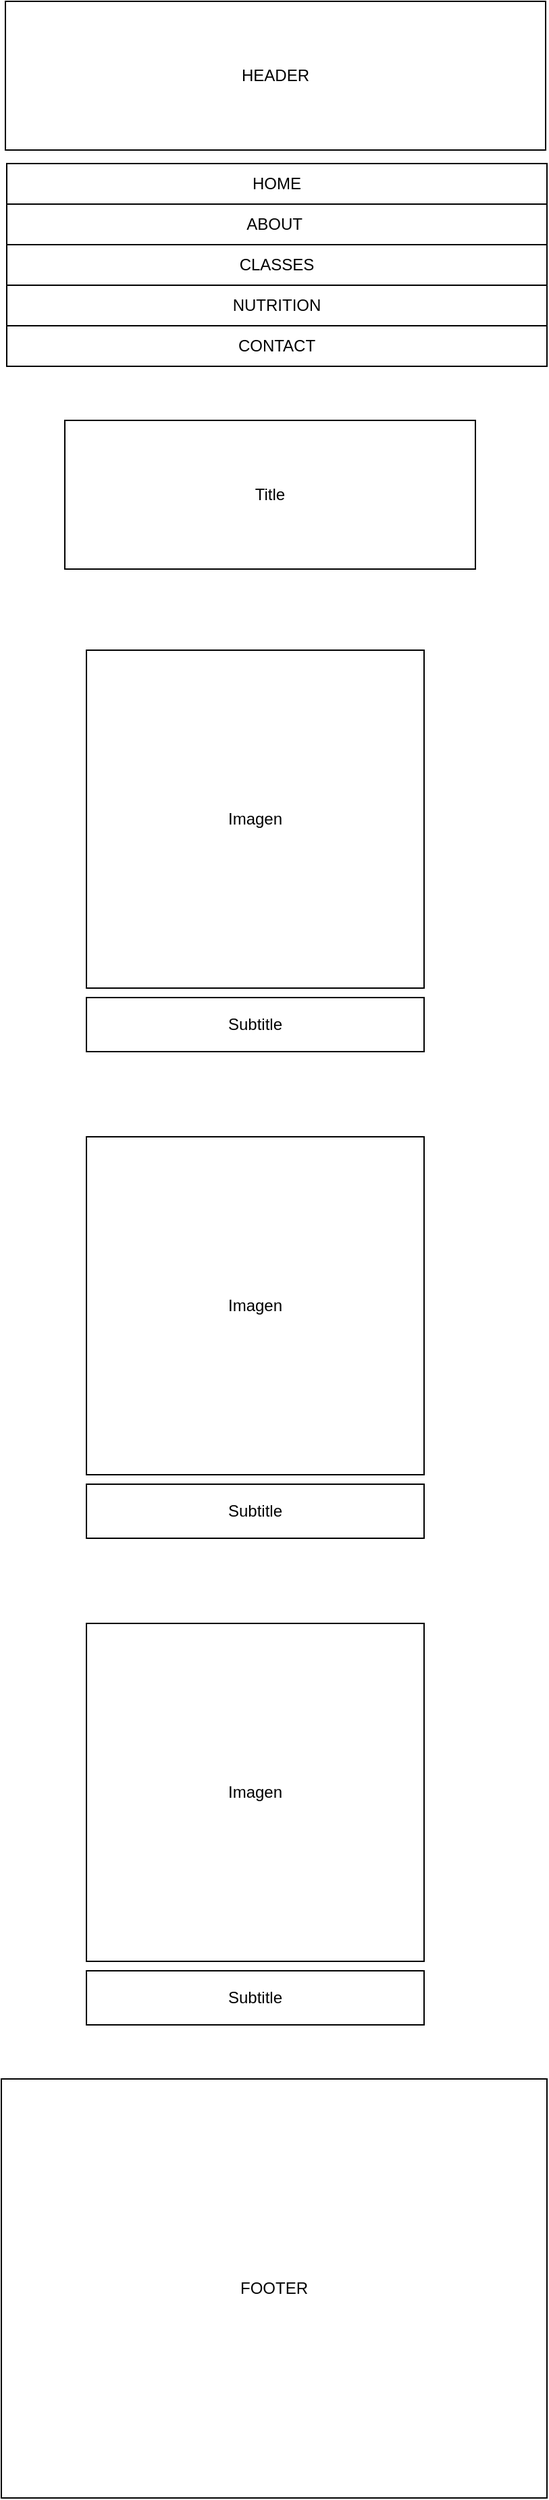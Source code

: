 <mxfile version="20.5.3" type="device" pages="2"><diagram id="enu0sBm1NVDslqhRFjdE" name="Fitness"><mxGraphModel dx="1422" dy="794" grid="1" gridSize="10" guides="1" tooltips="1" connect="1" arrows="1" fold="1" page="1" pageScale="1" pageWidth="413" pageHeight="583" math="0" shadow="0"><root><mxCell id="0"/><mxCell id="1" parent="0"/><mxCell id="z2YeSJq7-e0gW3sAN2hH-1" value="HEADER" style="rounded=0;whiteSpace=wrap;html=1;" vertex="1" parent="1"><mxGeometry x="6" y="10" width="400" height="110" as="geometry"/></mxCell><mxCell id="z2YeSJq7-e0gW3sAN2hH-2" value="HOME" style="rounded=0;whiteSpace=wrap;html=1;" vertex="1" parent="1"><mxGeometry x="7" y="130" width="400" height="30" as="geometry"/></mxCell><mxCell id="z2YeSJq7-e0gW3sAN2hH-3" value="ABOUT&amp;nbsp;" style="rounded=0;whiteSpace=wrap;html=1;" vertex="1" parent="1"><mxGeometry x="7" y="160" width="400" height="30" as="geometry"/></mxCell><mxCell id="z2YeSJq7-e0gW3sAN2hH-4" value="CLASSES" style="rounded=0;whiteSpace=wrap;html=1;" vertex="1" parent="1"><mxGeometry x="7" y="190" width="400" height="30" as="geometry"/></mxCell><mxCell id="z2YeSJq7-e0gW3sAN2hH-5" value="NUTRITION" style="rounded=0;whiteSpace=wrap;html=1;" vertex="1" parent="1"><mxGeometry x="7" y="220" width="400" height="30" as="geometry"/></mxCell><mxCell id="z2YeSJq7-e0gW3sAN2hH-6" value="CONTACT" style="rounded=0;whiteSpace=wrap;html=1;" vertex="1" parent="1"><mxGeometry x="7" y="250" width="400" height="30" as="geometry"/></mxCell><mxCell id="z2YeSJq7-e0gW3sAN2hH-8" value="Imagen" style="whiteSpace=wrap;html=1;aspect=fixed;" vertex="1" parent="1"><mxGeometry x="66" y="490" width="250" height="250" as="geometry"/></mxCell><mxCell id="z2YeSJq7-e0gW3sAN2hH-9" value="Subtitle" style="rounded=0;whiteSpace=wrap;html=1;" vertex="1" parent="1"><mxGeometry x="66" y="747" width="250" height="40" as="geometry"/></mxCell><mxCell id="z2YeSJq7-e0gW3sAN2hH-11" value="Imagen" style="whiteSpace=wrap;html=1;aspect=fixed;" vertex="1" parent="1"><mxGeometry x="66" y="850" width="250" height="250" as="geometry"/></mxCell><mxCell id="z2YeSJq7-e0gW3sAN2hH-12" value="Subtitle" style="rounded=0;whiteSpace=wrap;html=1;" vertex="1" parent="1"><mxGeometry x="66" y="1107" width="250" height="40" as="geometry"/></mxCell><mxCell id="z2YeSJq7-e0gW3sAN2hH-14" value="Imagen" style="whiteSpace=wrap;html=1;aspect=fixed;" vertex="1" parent="1"><mxGeometry x="66" y="1210" width="250" height="250" as="geometry"/></mxCell><mxCell id="z2YeSJq7-e0gW3sAN2hH-15" value="Subtitle" style="rounded=0;whiteSpace=wrap;html=1;" vertex="1" parent="1"><mxGeometry x="66" y="1467" width="250" height="40" as="geometry"/></mxCell><mxCell id="z2YeSJq7-e0gW3sAN2hH-16" value="FOOTER" style="rounded=0;whiteSpace=wrap;html=1;" vertex="1" parent="1"><mxGeometry x="3" y="1547" width="404" height="310" as="geometry"/></mxCell><mxCell id="z2YeSJq7-e0gW3sAN2hH-17" value="Title" style="rounded=0;whiteSpace=wrap;html=1;" vertex="1" parent="1"><mxGeometry x="50" y="320" width="304" height="110" as="geometry"/></mxCell></root></mxGraphModel></diagram><diagram id="uEn-Rzmpq9Z1SVhMrtBe" name="Nutrition"><mxGraphModel dx="1422" dy="794" grid="1" gridSize="10" guides="1" tooltips="1" connect="1" arrows="1" fold="1" page="1" pageScale="1" pageWidth="413" pageHeight="583" math="0" shadow="0"><root><mxCell id="0"/><mxCell id="1" parent="0"/><mxCell id="R8JNAGZF_KBqKok76N1S-1" value="HEADER" style="rounded=0;whiteSpace=wrap;html=1;" parent="1" vertex="1"><mxGeometry x="6" y="10" width="400" height="110" as="geometry"/></mxCell><mxCell id="R8JNAGZF_KBqKok76N1S-3" value="HOME" style="rounded=0;whiteSpace=wrap;html=1;" parent="1" vertex="1"><mxGeometry x="7" y="130" width="400" height="30" as="geometry"/></mxCell><mxCell id="mJ7g_e-mEye3MqibkdUy-1" value="ABOUT&amp;nbsp;" style="rounded=0;whiteSpace=wrap;html=1;" parent="1" vertex="1"><mxGeometry x="7" y="160" width="400" height="30" as="geometry"/></mxCell><mxCell id="mJ7g_e-mEye3MqibkdUy-2" value="CLASSES" style="rounded=0;whiteSpace=wrap;html=1;" parent="1" vertex="1"><mxGeometry x="7" y="190" width="400" height="30" as="geometry"/></mxCell><mxCell id="mJ7g_e-mEye3MqibkdUy-3" value="NUTRITION" style="rounded=0;whiteSpace=wrap;html=1;" parent="1" vertex="1"><mxGeometry x="7" y="220" width="400" height="30" as="geometry"/></mxCell><mxCell id="mJ7g_e-mEye3MqibkdUy-4" value="CONTACT" style="rounded=0;whiteSpace=wrap;html=1;" parent="1" vertex="1"><mxGeometry x="7" y="250" width="400" height="30" as="geometry"/></mxCell><mxCell id="Cc6r_Y978uEnmn1wQwld-1" value="Title" style="rounded=0;whiteSpace=wrap;html=1;" vertex="1" parent="1"><mxGeometry x="70" y="340" width="250" height="20" as="geometry"/></mxCell><mxCell id="Cc6r_Y978uEnmn1wQwld-4" value="Imagen" style="whiteSpace=wrap;html=1;aspect=fixed;" vertex="1" parent="1"><mxGeometry x="70" y="373" width="250" height="250" as="geometry"/></mxCell><mxCell id="Cc6r_Y978uEnmn1wQwld-8" value="Subtitle" style="rounded=0;whiteSpace=wrap;html=1;" vertex="1" parent="1"><mxGeometry x="70" y="630" width="250" height="40" as="geometry"/></mxCell><mxCell id="Cc6r_Y978uEnmn1wQwld-9" value="Title" style="rounded=0;whiteSpace=wrap;html=1;" vertex="1" parent="1"><mxGeometry x="70" y="700" width="250" height="20" as="geometry"/></mxCell><mxCell id="Cc6r_Y978uEnmn1wQwld-10" value="Imagen" style="whiteSpace=wrap;html=1;aspect=fixed;" vertex="1" parent="1"><mxGeometry x="70" y="733" width="250" height="250" as="geometry"/></mxCell><mxCell id="Cc6r_Y978uEnmn1wQwld-11" value="Subtitle" style="rounded=0;whiteSpace=wrap;html=1;" vertex="1" parent="1"><mxGeometry x="70" y="990" width="250" height="40" as="geometry"/></mxCell><mxCell id="Cc6r_Y978uEnmn1wQwld-12" value="Title" style="rounded=0;whiteSpace=wrap;html=1;" vertex="1" parent="1"><mxGeometry x="70" y="1060" width="250" height="20" as="geometry"/></mxCell><mxCell id="Cc6r_Y978uEnmn1wQwld-13" value="Imagen" style="whiteSpace=wrap;html=1;aspect=fixed;" vertex="1" parent="1"><mxGeometry x="70" y="1093" width="250" height="250" as="geometry"/></mxCell><mxCell id="Cc6r_Y978uEnmn1wQwld-14" value="Subtitle" style="rounded=0;whiteSpace=wrap;html=1;" vertex="1" parent="1"><mxGeometry x="70" y="1350" width="250" height="40" as="geometry"/></mxCell><mxCell id="Cc6r_Y978uEnmn1wQwld-15" value="FOOTER" style="rounded=0;whiteSpace=wrap;html=1;" vertex="1" parent="1"><mxGeometry x="7" y="1430" width="404" height="310" as="geometry"/></mxCell></root></mxGraphModel></diagram></mxfile>